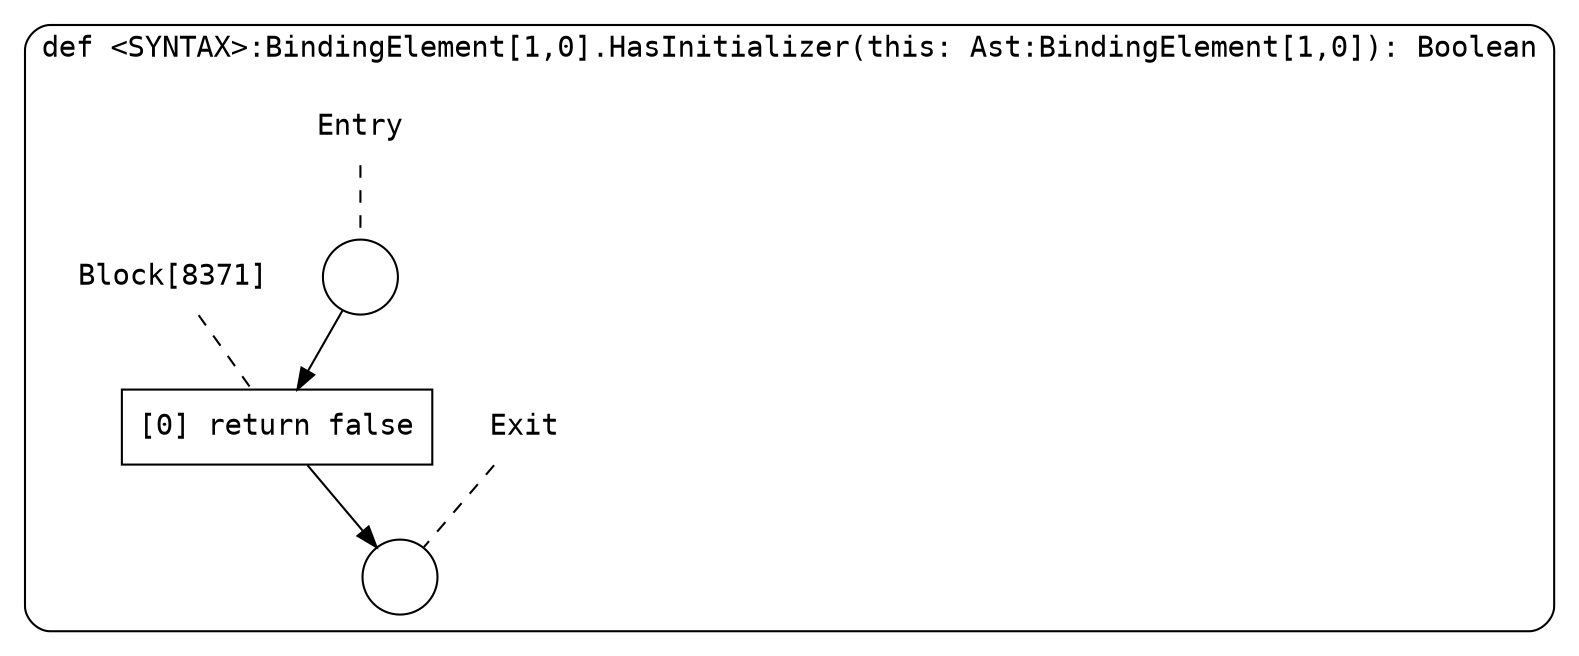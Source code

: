 digraph {
  graph [fontname = "Consolas"]
  node [fontname = "Consolas"]
  edge [fontname = "Consolas"]
  subgraph cluster1550 {
    label = "def <SYNTAX>:BindingElement[1,0].HasInitializer(this: Ast:BindingElement[1,0]): Boolean"
    style = rounded
    cluster1550_entry_name [shape=none, label=<<font color="black">Entry</font>>]
    cluster1550_entry_name -> cluster1550_entry [arrowhead=none, color="black", style=dashed]
    cluster1550_entry [shape=circle label=" " color="black" fillcolor="white" style=filled]
    cluster1550_entry -> node8371 [color="black"]
    cluster1550_exit_name [shape=none, label=<<font color="black">Exit</font>>]
    cluster1550_exit_name -> cluster1550_exit [arrowhead=none, color="black", style=dashed]
    cluster1550_exit [shape=circle label=" " color="black" fillcolor="white" style=filled]
    node8371_name [shape=none, label=<<font color="black">Block[8371]</font>>]
    node8371_name -> node8371 [arrowhead=none, color="black", style=dashed]
    node8371 [shape=box, label=<<font color="black">[0] return false<BR ALIGN="LEFT"/></font>> color="black" fillcolor="white", style=filled]
    node8371 -> cluster1550_exit [color="black"]
  }
}